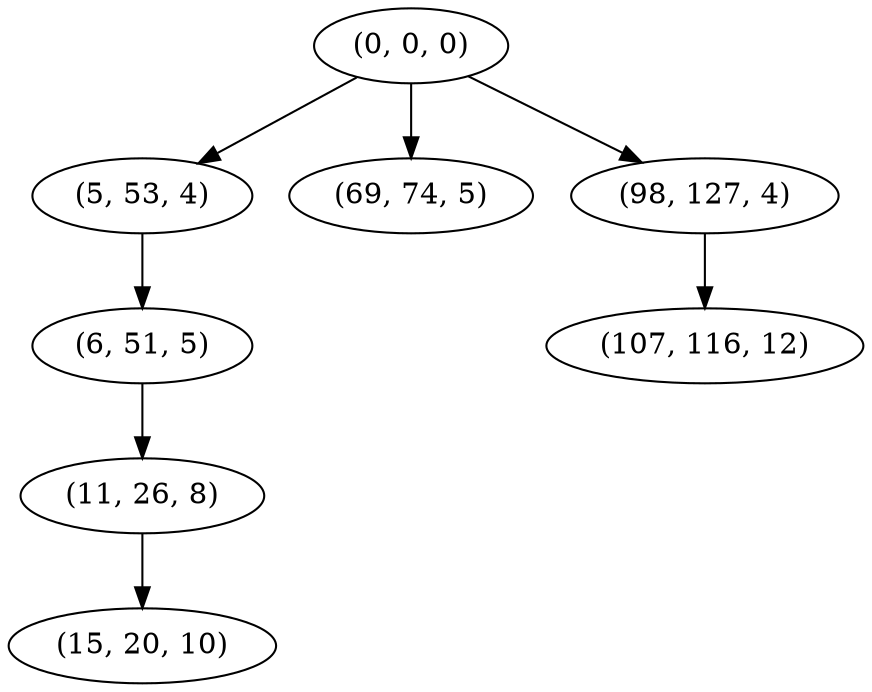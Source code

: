 digraph tree {
    "(0, 0, 0)";
    "(5, 53, 4)";
    "(6, 51, 5)";
    "(11, 26, 8)";
    "(15, 20, 10)";
    "(69, 74, 5)";
    "(98, 127, 4)";
    "(107, 116, 12)";
    "(0, 0, 0)" -> "(5, 53, 4)";
    "(0, 0, 0)" -> "(69, 74, 5)";
    "(0, 0, 0)" -> "(98, 127, 4)";
    "(5, 53, 4)" -> "(6, 51, 5)";
    "(6, 51, 5)" -> "(11, 26, 8)";
    "(11, 26, 8)" -> "(15, 20, 10)";
    "(98, 127, 4)" -> "(107, 116, 12)";
}
